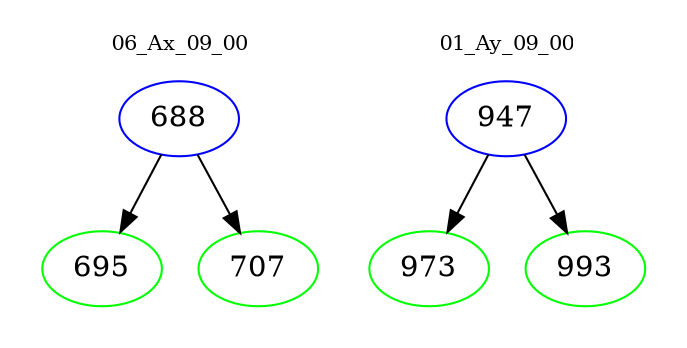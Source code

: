 digraph{
subgraph cluster_0 {
color = white
label = "06_Ax_09_00";
fontsize=10;
T0_688 [label="688", color="blue"]
T0_688 -> T0_695 [color="black"]
T0_695 [label="695", color="green"]
T0_688 -> T0_707 [color="black"]
T0_707 [label="707", color="green"]
}
subgraph cluster_1 {
color = white
label = "01_Ay_09_00";
fontsize=10;
T1_947 [label="947", color="blue"]
T1_947 -> T1_973 [color="black"]
T1_973 [label="973", color="green"]
T1_947 -> T1_993 [color="black"]
T1_993 [label="993", color="green"]
}
}
